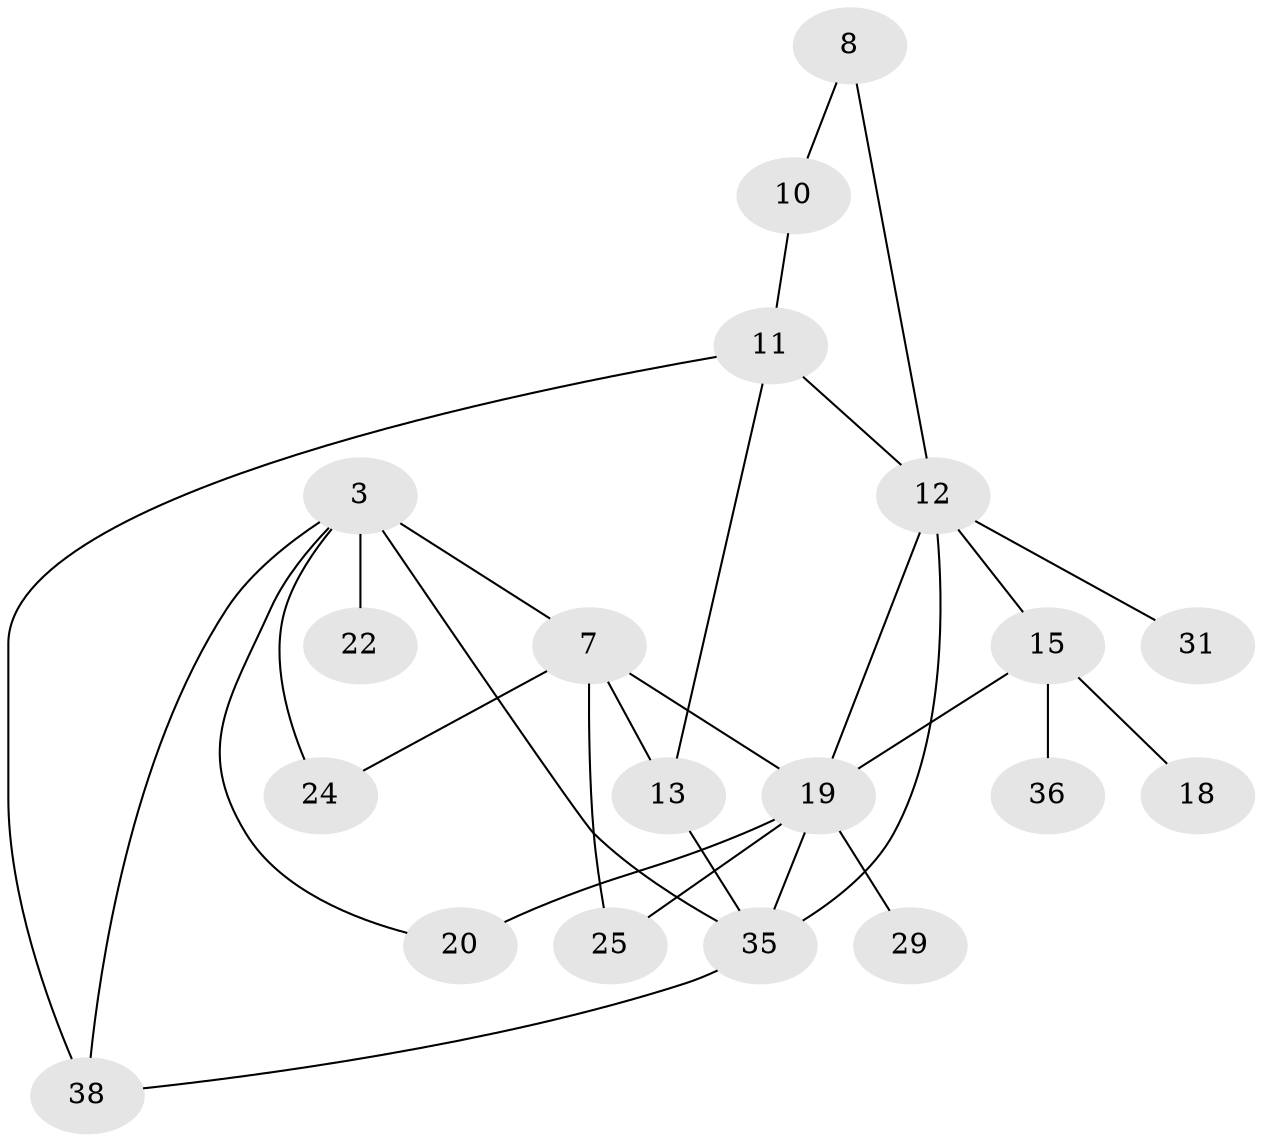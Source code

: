// original degree distribution, {1: 0.2857142857142857, 0: 0.14285714285714285, 3: 0.2357142857142857, 4: 0.08571428571428572, 2: 0.24285714285714285, 5: 0.007142857142857143}
// Generated by graph-tools (version 1.1) at 2025/48/03/04/25 22:48:07]
// undirected, 19 vertices, 29 edges
graph export_dot {
  node [color=gray90,style=filled];
  3;
  7;
  8;
  10;
  11;
  12;
  13;
  15;
  18;
  19;
  20;
  22;
  24;
  25;
  29;
  31;
  35;
  36;
  38;
  3 -- 7 [weight=2.0];
  3 -- 20 [weight=1.0];
  3 -- 22 [weight=2.0];
  3 -- 24 [weight=2.0];
  3 -- 35 [weight=1.0];
  3 -- 38 [weight=1.0];
  7 -- 13 [weight=1.0];
  7 -- 19 [weight=1.0];
  7 -- 24 [weight=2.0];
  7 -- 25 [weight=2.0];
  8 -- 10 [weight=1.0];
  8 -- 12 [weight=1.0];
  10 -- 11 [weight=1.0];
  11 -- 12 [weight=1.0];
  11 -- 13 [weight=1.0];
  11 -- 38 [weight=1.0];
  12 -- 15 [weight=1.0];
  12 -- 19 [weight=1.0];
  12 -- 31 [weight=1.0];
  12 -- 35 [weight=3.0];
  13 -- 35 [weight=2.0];
  15 -- 18 [weight=1.0];
  15 -- 19 [weight=2.0];
  15 -- 36 [weight=1.0];
  19 -- 20 [weight=3.0];
  19 -- 25 [weight=1.0];
  19 -- 29 [weight=1.0];
  19 -- 35 [weight=1.0];
  35 -- 38 [weight=1.0];
}

